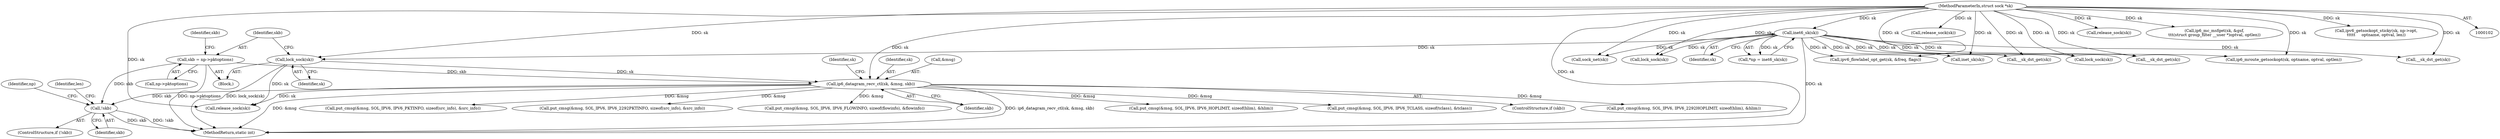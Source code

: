 digraph "0_linux_45f6fad84cc305103b28d73482b344d7f5b76f39_10@pointer" {
"1000267" [label="(Call,!skb)"];
"1000252" [label="(Call,skb = np->pktoptions)"];
"1000259" [label="(Call,ip6_datagram_recv_ctl(sk, &msg, skb))"];
"1000250" [label="(Call,lock_sock(sk))"];
"1000113" [label="(Call,inet6_sk(sk))"];
"1000103" [label="(MethodParameterIn,struct sock *sk)"];
"1000817" [label="(Call,sock_net(sk))"];
"1000583" [label="(Call,lock_sock(sk))"];
"1000114" [label="(Identifier,sk)"];
"1000757" [label="(Call,inet_sk(sk))"];
"1000266" [label="(ControlStructure,if (!skb))"];
"1000263" [label="(Identifier,skb)"];
"1000268" [label="(Identifier,skb)"];
"1000472" [label="(Identifier,len)"];
"1000113" [label="(Call,inet6_sk(sk))"];
"1000260" [label="(Identifier,sk)"];
"1000274" [label="(Identifier,np)"];
"1000312" [label="(Call,put_cmsg(&msg, SOL_IPV6, IPV6_PKTINFO, sizeof(src_info), &src_info))"];
"1000252" [label="(Call,skb = np->pktoptions)"];
"1000414" [label="(Call,put_cmsg(&msg, SOL_IPV6, IPV6_2292PKTINFO, sizeof(src_info), &src_info))"];
"1000111" [label="(Call,*np = inet6_sk(sk))"];
"1000261" [label="(Call,&msg)"];
"1000595" [label="(Call,release_sock(sk))"];
"1000799" [label="(Call,__sk_dst_get(sk))"];
"1000103" [label="(MethodParameterIn,struct sock *sk)"];
"1000716" [label="(Call,__sk_dst_get(sk))"];
"1001032" [label="(MethodReturn,static int)"];
"1000259" [label="(Call,ip6_datagram_recv_ctl(sk, &msg, skb))"];
"1000489" [label="(Call,__sk_dst_get(sk))"];
"1000462" [label="(Call,put_cmsg(&msg, SOL_IPV6, IPV6_FLOWINFO, sizeof(flowinfo), &flowinfo))"];
"1000336" [label="(Call,put_cmsg(&msg, SOL_IPV6, IPV6_HOPLIMIT, sizeof(hlim), &hlim))"];
"1000251" [label="(Identifier,sk)"];
"1000264" [label="(Call,release_sock(sk))"];
"1000253" [label="(Identifier,skb)"];
"1000363" [label="(Call,put_cmsg(&msg, SOL_IPV6, IPV6_TCLASS, sizeof(tclass), &tclass))"];
"1000121" [label="(Call,ip6_mroute_getsockopt(sk, optname, optval, optlen))"];
"1000218" [label="(Call,release_sock(sk))"];
"1000223" [label="(Block,)"];
"1000250" [label="(Call,lock_sock(sk))"];
"1000257" [label="(ControlStructure,if (skb))"];
"1000210" [label="(Call,ip6_mc_msfget(sk, &gsf,\n\t\t\t(struct group_filter __user *)optval, optlen))"];
"1000267" [label="(Call,!skb)"];
"1000254" [label="(Call,np->pktoptions)"];
"1000265" [label="(Identifier,sk)"];
"1000438" [label="(Call,put_cmsg(&msg, SOL_IPV6, IPV6_2292HOPLIMIT, sizeof(hlim), &hlim))"];
"1000918" [label="(Call,ipv6_flowlabel_opt_get(sk, &freq, flags))"];
"1000587" [label="(Call,ipv6_getsockopt_sticky(sk, np->opt,\n\t\t\t\t\t     optname, optval, len))"];
"1000206" [label="(Call,lock_sock(sk))"];
"1000258" [label="(Identifier,skb)"];
"1000267" -> "1000266"  [label="AST: "];
"1000267" -> "1000268"  [label="CFG: "];
"1000268" -> "1000267"  [label="AST: "];
"1000274" -> "1000267"  [label="CFG: "];
"1000472" -> "1000267"  [label="CFG: "];
"1000267" -> "1001032"  [label="DDG: skb"];
"1000267" -> "1001032"  [label="DDG: !skb"];
"1000252" -> "1000267"  [label="DDG: skb"];
"1000259" -> "1000267"  [label="DDG: skb"];
"1000252" -> "1000223"  [label="AST: "];
"1000252" -> "1000254"  [label="CFG: "];
"1000253" -> "1000252"  [label="AST: "];
"1000254" -> "1000252"  [label="AST: "];
"1000258" -> "1000252"  [label="CFG: "];
"1000252" -> "1001032"  [label="DDG: np->pktoptions"];
"1000252" -> "1000259"  [label="DDG: skb"];
"1000259" -> "1000257"  [label="AST: "];
"1000259" -> "1000263"  [label="CFG: "];
"1000260" -> "1000259"  [label="AST: "];
"1000261" -> "1000259"  [label="AST: "];
"1000263" -> "1000259"  [label="AST: "];
"1000265" -> "1000259"  [label="CFG: "];
"1000259" -> "1001032"  [label="DDG: ip6_datagram_recv_ctl(sk, &msg, skb)"];
"1000259" -> "1001032"  [label="DDG: &msg"];
"1000250" -> "1000259"  [label="DDG: sk"];
"1000103" -> "1000259"  [label="DDG: sk"];
"1000259" -> "1000264"  [label="DDG: sk"];
"1000259" -> "1000312"  [label="DDG: &msg"];
"1000259" -> "1000336"  [label="DDG: &msg"];
"1000259" -> "1000363"  [label="DDG: &msg"];
"1000259" -> "1000414"  [label="DDG: &msg"];
"1000259" -> "1000438"  [label="DDG: &msg"];
"1000259" -> "1000462"  [label="DDG: &msg"];
"1000250" -> "1000223"  [label="AST: "];
"1000250" -> "1000251"  [label="CFG: "];
"1000251" -> "1000250"  [label="AST: "];
"1000253" -> "1000250"  [label="CFG: "];
"1000250" -> "1001032"  [label="DDG: lock_sock(sk)"];
"1000113" -> "1000250"  [label="DDG: sk"];
"1000103" -> "1000250"  [label="DDG: sk"];
"1000250" -> "1000264"  [label="DDG: sk"];
"1000113" -> "1000111"  [label="AST: "];
"1000113" -> "1000114"  [label="CFG: "];
"1000114" -> "1000113"  [label="AST: "];
"1000111" -> "1000113"  [label="CFG: "];
"1000113" -> "1001032"  [label="DDG: sk"];
"1000113" -> "1000111"  [label="DDG: sk"];
"1000103" -> "1000113"  [label="DDG: sk"];
"1000113" -> "1000121"  [label="DDG: sk"];
"1000113" -> "1000206"  [label="DDG: sk"];
"1000113" -> "1000489"  [label="DDG: sk"];
"1000113" -> "1000583"  [label="DDG: sk"];
"1000113" -> "1000716"  [label="DDG: sk"];
"1000113" -> "1000757"  [label="DDG: sk"];
"1000113" -> "1000799"  [label="DDG: sk"];
"1000113" -> "1000817"  [label="DDG: sk"];
"1000113" -> "1000918"  [label="DDG: sk"];
"1000103" -> "1000102"  [label="AST: "];
"1000103" -> "1001032"  [label="DDG: sk"];
"1000103" -> "1000121"  [label="DDG: sk"];
"1000103" -> "1000206"  [label="DDG: sk"];
"1000103" -> "1000210"  [label="DDG: sk"];
"1000103" -> "1000218"  [label="DDG: sk"];
"1000103" -> "1000264"  [label="DDG: sk"];
"1000103" -> "1000489"  [label="DDG: sk"];
"1000103" -> "1000583"  [label="DDG: sk"];
"1000103" -> "1000587"  [label="DDG: sk"];
"1000103" -> "1000595"  [label="DDG: sk"];
"1000103" -> "1000716"  [label="DDG: sk"];
"1000103" -> "1000757"  [label="DDG: sk"];
"1000103" -> "1000799"  [label="DDG: sk"];
"1000103" -> "1000817"  [label="DDG: sk"];
"1000103" -> "1000918"  [label="DDG: sk"];
}
